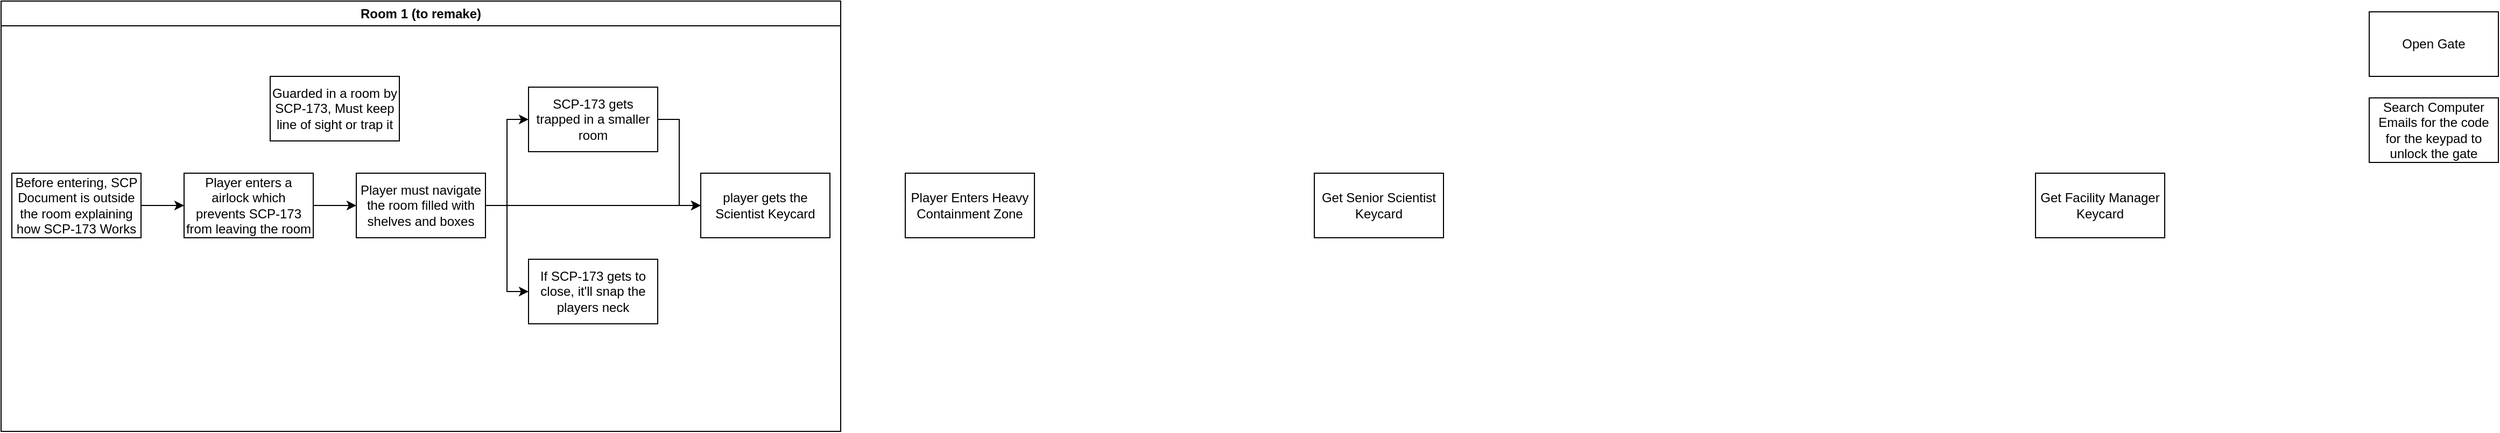 <mxfile version="24.7.17">
  <diagram name="Page-1" id="-mvy__dfejTajA5StZXl">
    <mxGraphModel dx="1415" dy="1259" grid="1" gridSize="10" guides="1" tooltips="1" connect="1" arrows="1" fold="1" page="1" pageScale="1" pageWidth="3000" pageHeight="500" math="0" shadow="0">
      <root>
        <mxCell id="0" />
        <mxCell id="1" parent="0" />
        <mxCell id="Vtw6d_-hnPHMJVIv8IQ0-2" value="Get Senior Scientist Keycard" style="rounded=0;whiteSpace=wrap;html=1;" parent="1" vertex="1">
          <mxGeometry x="1260" y="190" width="120" height="60" as="geometry" />
        </mxCell>
        <mxCell id="Vtw6d_-hnPHMJVIv8IQ0-3" value="Get Facility Manager Keycard" style="rounded=0;whiteSpace=wrap;html=1;" parent="1" vertex="1">
          <mxGeometry x="1930" y="190" width="120" height="60" as="geometry" />
        </mxCell>
        <mxCell id="Vtw6d_-hnPHMJVIv8IQ0-4" value="Open Gate" style="rounded=0;whiteSpace=wrap;html=1;" parent="1" vertex="1">
          <mxGeometry x="2240" y="40" width="120" height="60" as="geometry" />
        </mxCell>
        <mxCell id="J7UxGqO8sJiu6iclm2Wi-5" value="Player Enters Heavy Containment Zone" style="rounded=0;whiteSpace=wrap;html=1;" parent="1" vertex="1">
          <mxGeometry x="880" y="190" width="120" height="60" as="geometry" />
        </mxCell>
        <mxCell id="J7UxGqO8sJiu6iclm2Wi-9" value="Search Computer Emails for the code for the keypad to unlock the gate" style="rounded=0;whiteSpace=wrap;html=1;" parent="1" vertex="1">
          <mxGeometry x="2240" y="120" width="120" height="60" as="geometry" />
        </mxCell>
        <mxCell id="VsQfZUfygQZgR9HvosnZ-1" value="Room 1 (to remake&lt;span style=&quot;background-color: initial;&quot;&gt;)&lt;/span&gt;" style="swimlane;whiteSpace=wrap;html=1;" parent="1" vertex="1">
          <mxGeometry x="40" y="30" width="780" height="400" as="geometry" />
        </mxCell>
        <mxCell id="Vtw6d_-hnPHMJVIv8IQ0-1" value="player gets the Scientist Keycard" style="rounded=0;whiteSpace=wrap;html=1;" parent="VsQfZUfygQZgR9HvosnZ-1" vertex="1">
          <mxGeometry x="650" y="160" width="120" height="60" as="geometry" />
        </mxCell>
        <mxCell id="Vtw6d_-hnPHMJVIv8IQ0-5" value="Guarded in a room by SCP-173, Must keep line of sight or trap it" style="rounded=0;whiteSpace=wrap;html=1;" parent="VsQfZUfygQZgR9HvosnZ-1" vertex="1">
          <mxGeometry x="250" y="70" width="120" height="60" as="geometry" />
        </mxCell>
        <mxCell id="Vtw6d_-hnPHMJVIv8IQ0-11" value="" style="edgeStyle=orthogonalEdgeStyle;rounded=0;orthogonalLoop=1;jettySize=auto;html=1;" parent="VsQfZUfygQZgR9HvosnZ-1" source="Vtw6d_-hnPHMJVIv8IQ0-6" target="Vtw6d_-hnPHMJVIv8IQ0-7" edge="1">
          <mxGeometry relative="1" as="geometry" />
        </mxCell>
        <mxCell id="Vtw6d_-hnPHMJVIv8IQ0-6" value="Before entering, SCP Document is outside the room explaining how SCP-173 Works" style="rounded=0;whiteSpace=wrap;html=1;" parent="VsQfZUfygQZgR9HvosnZ-1" vertex="1">
          <mxGeometry x="10" y="160" width="120" height="60" as="geometry" />
        </mxCell>
        <mxCell id="Vtw6d_-hnPHMJVIv8IQ0-12" value="" style="edgeStyle=orthogonalEdgeStyle;rounded=0;orthogonalLoop=1;jettySize=auto;html=1;" parent="VsQfZUfygQZgR9HvosnZ-1" source="Vtw6d_-hnPHMJVIv8IQ0-7" target="Vtw6d_-hnPHMJVIv8IQ0-8" edge="1">
          <mxGeometry relative="1" as="geometry" />
        </mxCell>
        <mxCell id="Vtw6d_-hnPHMJVIv8IQ0-7" value="Player enters a airlock which prevents SCP-173 from leaving the room" style="rounded=0;whiteSpace=wrap;html=1;" parent="VsQfZUfygQZgR9HvosnZ-1" vertex="1">
          <mxGeometry x="170" y="160" width="120" height="60" as="geometry" />
        </mxCell>
        <mxCell id="Vtw6d_-hnPHMJVIv8IQ0-13" value="" style="edgeStyle=orthogonalEdgeStyle;rounded=0;orthogonalLoop=1;jettySize=auto;html=1;" parent="VsQfZUfygQZgR9HvosnZ-1" source="Vtw6d_-hnPHMJVIv8IQ0-8" target="Vtw6d_-hnPHMJVIv8IQ0-1" edge="1">
          <mxGeometry relative="1" as="geometry" />
        </mxCell>
        <mxCell id="Vtw6d_-hnPHMJVIv8IQ0-14" style="edgeStyle=orthogonalEdgeStyle;rounded=0;orthogonalLoop=1;jettySize=auto;html=1;exitX=1;exitY=0.5;exitDx=0;exitDy=0;entryX=0;entryY=0.5;entryDx=0;entryDy=0;" parent="VsQfZUfygQZgR9HvosnZ-1" source="Vtw6d_-hnPHMJVIv8IQ0-8" target="Vtw6d_-hnPHMJVIv8IQ0-9" edge="1">
          <mxGeometry relative="1" as="geometry" />
        </mxCell>
        <mxCell id="Vtw6d_-hnPHMJVIv8IQ0-16" style="edgeStyle=orthogonalEdgeStyle;rounded=0;orthogonalLoop=1;jettySize=auto;html=1;entryX=0;entryY=0.5;entryDx=0;entryDy=0;" parent="VsQfZUfygQZgR9HvosnZ-1" source="Vtw6d_-hnPHMJVIv8IQ0-8" target="Vtw6d_-hnPHMJVIv8IQ0-15" edge="1">
          <mxGeometry relative="1" as="geometry" />
        </mxCell>
        <mxCell id="Vtw6d_-hnPHMJVIv8IQ0-8" value="Player must navigate the room filled with shelves and boxes" style="rounded=0;whiteSpace=wrap;html=1;" parent="VsQfZUfygQZgR9HvosnZ-1" vertex="1">
          <mxGeometry x="330" y="160" width="120" height="60" as="geometry" />
        </mxCell>
        <mxCell id="Vtw6d_-hnPHMJVIv8IQ0-9" value="If SCP-173 gets to close, it&#39;ll snap the players neck" style="rounded=0;whiteSpace=wrap;html=1;" parent="VsQfZUfygQZgR9HvosnZ-1" vertex="1">
          <mxGeometry x="490" y="240" width="120" height="60" as="geometry" />
        </mxCell>
        <mxCell id="Vtw6d_-hnPHMJVIv8IQ0-17" style="edgeStyle=orthogonalEdgeStyle;rounded=0;orthogonalLoop=1;jettySize=auto;html=1;exitX=1;exitY=0.5;exitDx=0;exitDy=0;entryX=0;entryY=0.5;entryDx=0;entryDy=0;" parent="VsQfZUfygQZgR9HvosnZ-1" source="Vtw6d_-hnPHMJVIv8IQ0-15" target="Vtw6d_-hnPHMJVIv8IQ0-1" edge="1">
          <mxGeometry relative="1" as="geometry" />
        </mxCell>
        <mxCell id="Vtw6d_-hnPHMJVIv8IQ0-15" value="SCP-173 gets trapped in a smaller room" style="rounded=0;whiteSpace=wrap;html=1;" parent="VsQfZUfygQZgR9HvosnZ-1" vertex="1">
          <mxGeometry x="490" y="80" width="120" height="60" as="geometry" />
        </mxCell>
      </root>
    </mxGraphModel>
  </diagram>
</mxfile>
